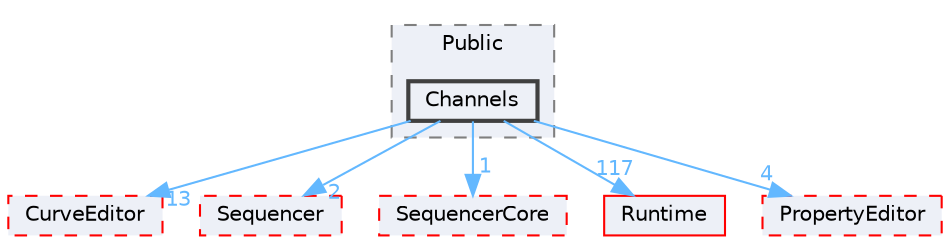 digraph "Channels"
{
 // INTERACTIVE_SVG=YES
 // LATEX_PDF_SIZE
  bgcolor="transparent";
  edge [fontname=Helvetica,fontsize=10,labelfontname=Helvetica,labelfontsize=10];
  node [fontname=Helvetica,fontsize=10,shape=box,height=0.2,width=0.4];
  compound=true
  subgraph clusterdir_43728ba3afec409bb09a4e4296ee8bef {
    graph [ bgcolor="#edf0f7", pencolor="grey50", label="Public", fontname=Helvetica,fontsize=10 style="filled,dashed", URL="dir_43728ba3afec409bb09a4e4296ee8bef.html",tooltip=""]
  dir_fc5c6c3c6aa1363c4a0e84d2085eb0e3 [label="Channels", fillcolor="#edf0f7", color="grey25", style="filled,bold", URL="dir_fc5c6c3c6aa1363c4a0e84d2085eb0e3.html",tooltip=""];
  }
  dir_07202d6a488872d86cc8b4e35f26942a [label="CurveEditor", fillcolor="#edf0f7", color="red", style="filled,dashed", URL="dir_07202d6a488872d86cc8b4e35f26942a.html",tooltip=""];
  dir_ffaaa7186d986781bd19cdbd716255b4 [label="Sequencer", fillcolor="#edf0f7", color="red", style="filled,dashed", URL="dir_ffaaa7186d986781bd19cdbd716255b4.html",tooltip=""];
  dir_686cc12b416cf73f5edcbcb3f53c90c9 [label="SequencerCore", fillcolor="#edf0f7", color="red", style="filled,dashed", URL="dir_686cc12b416cf73f5edcbcb3f53c90c9.html",tooltip=""];
  dir_7536b172fbd480bfd146a1b1acd6856b [label="Runtime", fillcolor="#edf0f7", color="red", style="filled", URL="dir_7536b172fbd480bfd146a1b1acd6856b.html",tooltip=""];
  dir_d1fe7a7be36f79b0b0b08c66e8a279df [label="PropertyEditor", fillcolor="#edf0f7", color="red", style="filled,dashed", URL="dir_d1fe7a7be36f79b0b0b08c66e8a279df.html",tooltip=""];
  dir_fc5c6c3c6aa1363c4a0e84d2085eb0e3->dir_07202d6a488872d86cc8b4e35f26942a [headlabel="13", labeldistance=1.5 headhref="dir_000126_000273.html" href="dir_000126_000273.html" color="steelblue1" fontcolor="steelblue1"];
  dir_fc5c6c3c6aa1363c4a0e84d2085eb0e3->dir_686cc12b416cf73f5edcbcb3f53c90c9 [headlabel="1", labeldistance=1.5 headhref="dir_000126_001015.html" href="dir_000126_001015.html" color="steelblue1" fontcolor="steelblue1"];
  dir_fc5c6c3c6aa1363c4a0e84d2085eb0e3->dir_7536b172fbd480bfd146a1b1acd6856b [headlabel="117", labeldistance=1.5 headhref="dir_000126_000984.html" href="dir_000126_000984.html" color="steelblue1" fontcolor="steelblue1"];
  dir_fc5c6c3c6aa1363c4a0e84d2085eb0e3->dir_d1fe7a7be36f79b0b0b08c66e8a279df [headlabel="4", labeldistance=1.5 headhref="dir_000126_000781.html" href="dir_000126_000781.html" color="steelblue1" fontcolor="steelblue1"];
  dir_fc5c6c3c6aa1363c4a0e84d2085eb0e3->dir_ffaaa7186d986781bd19cdbd716255b4 [headlabel="2", labeldistance=1.5 headhref="dir_000126_001014.html" href="dir_000126_001014.html" color="steelblue1" fontcolor="steelblue1"];
}
